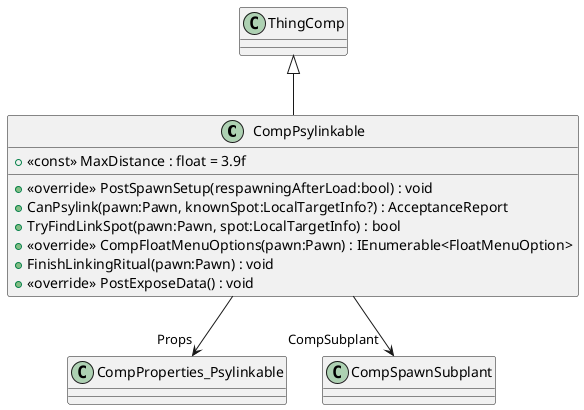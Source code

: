 @startuml
class CompPsylinkable {
    + <<const>> MaxDistance : float = 3.9f
    + <<override>> PostSpawnSetup(respawningAfterLoad:bool) : void
    + CanPsylink(pawn:Pawn, knownSpot:LocalTargetInfo?) : AcceptanceReport
    + TryFindLinkSpot(pawn:Pawn, spot:LocalTargetInfo) : bool
    + <<override>> CompFloatMenuOptions(pawn:Pawn) : IEnumerable<FloatMenuOption>
    + FinishLinkingRitual(pawn:Pawn) : void
    + <<override>> PostExposeData() : void
}
ThingComp <|-- CompPsylinkable
CompPsylinkable --> "Props" CompProperties_Psylinkable
CompPsylinkable --> "CompSubplant" CompSpawnSubplant
@enduml
